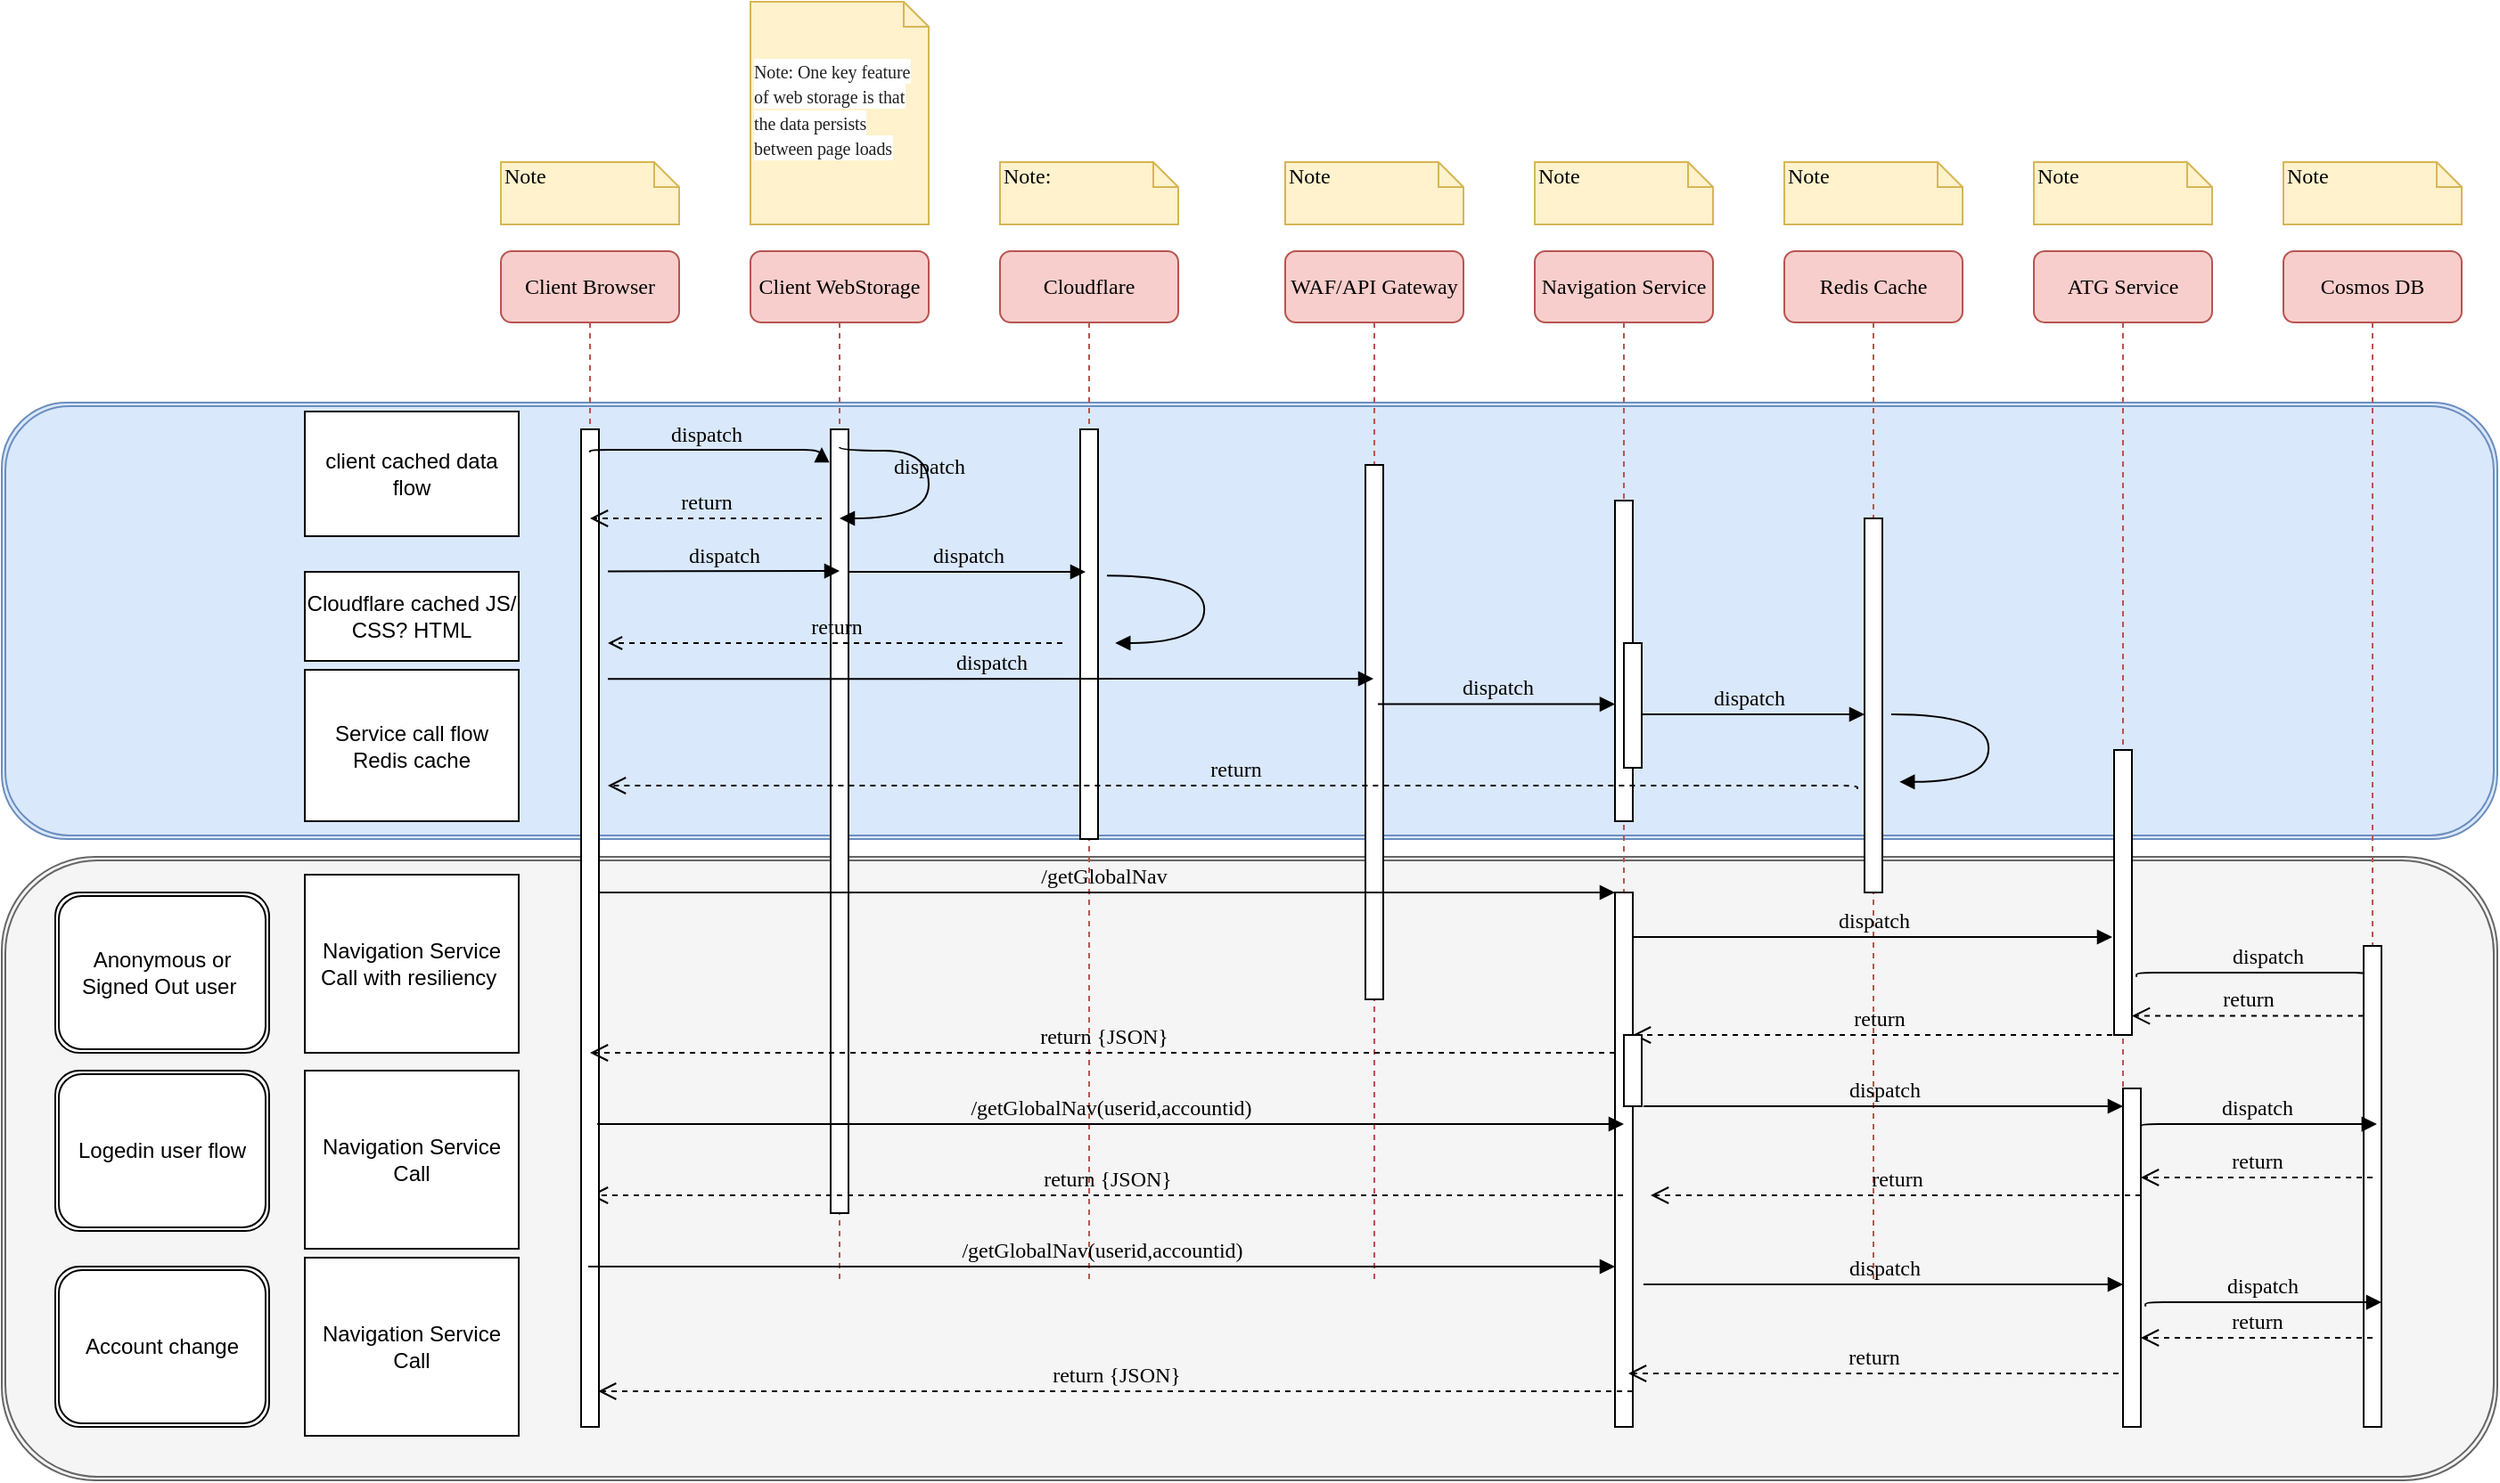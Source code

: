 <mxfile version="14.7.6" type="github">
  <diagram name="Page-1" id="13e1069c-82ec-6db2-03f1-153e76fe0fe0">
    <mxGraphModel dx="2583" dy="1631" grid="1" gridSize="10" guides="1" tooltips="1" connect="1" arrows="1" fold="1" page="1" pageScale="1" pageWidth="1100" pageHeight="850" background="none" math="0" shadow="0">
      <root>
        <mxCell id="0" />
        <mxCell id="1" parent="0" />
        <mxCell id="yelbldS1KdPnHRLMAt5i-46" value="" style="shape=ext;double=1;rounded=1;whiteSpace=wrap;html=1;verticalAlign=middle;fillColor=#f5f5f5;strokeColor=#666666;fontColor=#333333;" vertex="1" parent="1">
          <mxGeometry x="-320" y="420" width="1400" height="350" as="geometry" />
        </mxCell>
        <mxCell id="yelbldS1KdPnHRLMAt5i-44" value="" style="shape=ext;double=1;rounded=1;whiteSpace=wrap;html=1;verticalAlign=middle;fillColor=#dae8fc;strokeColor=#6c8ebf;" vertex="1" parent="1">
          <mxGeometry x="-320" y="165" width="1400" height="245" as="geometry" />
        </mxCell>
        <mxCell id="yelbldS1KdPnHRLMAt5i-15" value="" style="html=1;verticalAlign=bottom;endArrow=block;labelBackgroundColor=none;fontFamily=Verdana;fontSize=12;elbow=vertical;edgeStyle=orthogonalEdgeStyle;curved=1;entryX=1;entryY=0.286;entryPerimeter=0;exitX=1.038;exitY=0.345;exitPerimeter=0;" edge="1" parent="1">
          <mxGeometry x="-0.233" y="25" relative="1" as="geometry">
            <mxPoint x="300.0" y="262.08" as="sourcePoint" />
            <mxPoint x="304.62" y="300.0" as="targetPoint" />
            <Array as="points">
              <mxPoint x="354.62" y="261.98" />
              <mxPoint x="354.62" y="299.98" />
            </Array>
            <mxPoint as="offset" />
          </mxGeometry>
        </mxCell>
        <mxCell id="7baba1c4bc27f4b0-2" value="Cloudflare" style="shape=umlLifeline;perimeter=lifelinePerimeter;whiteSpace=wrap;html=1;container=1;collapsible=0;recursiveResize=0;outlineConnect=0;rounded=1;shadow=0;comic=0;labelBackgroundColor=none;strokeWidth=1;fontFamily=Verdana;fontSize=12;align=center;fillColor=#f8cecc;strokeColor=#b85450;" parent="1" vertex="1">
          <mxGeometry x="240" y="80" width="100" height="580" as="geometry" />
        </mxCell>
        <mxCell id="7baba1c4bc27f4b0-10" value="" style="html=1;points=[];perimeter=orthogonalPerimeter;rounded=0;shadow=0;comic=0;labelBackgroundColor=none;strokeWidth=1;fontFamily=Verdana;fontSize=12;align=center;" parent="7baba1c4bc27f4b0-2" vertex="1">
          <mxGeometry x="45" y="100" width="10" height="230" as="geometry" />
        </mxCell>
        <mxCell id="7baba1c4bc27f4b0-3" value="WAF/API Gateway" style="shape=umlLifeline;perimeter=lifelinePerimeter;whiteSpace=wrap;html=1;container=1;collapsible=0;recursiveResize=0;outlineConnect=0;rounded=1;shadow=0;comic=0;labelBackgroundColor=none;strokeWidth=1;fontFamily=Verdana;fontSize=12;align=center;fillColor=#f8cecc;strokeColor=#b85450;" parent="1" vertex="1">
          <mxGeometry x="400" y="80" width="100" height="580" as="geometry" />
        </mxCell>
        <mxCell id="7baba1c4bc27f4b0-13" value="" style="html=1;points=[];perimeter=orthogonalPerimeter;rounded=0;shadow=0;comic=0;labelBackgroundColor=none;strokeWidth=1;fontFamily=Verdana;fontSize=12;align=center;" parent="7baba1c4bc27f4b0-3" vertex="1">
          <mxGeometry x="45" y="120" width="10" height="300" as="geometry" />
        </mxCell>
        <mxCell id="7baba1c4bc27f4b0-4" value="Navigation Service" style="shape=umlLifeline;perimeter=lifelinePerimeter;whiteSpace=wrap;html=1;container=1;collapsible=0;recursiveResize=0;outlineConnect=0;rounded=1;shadow=0;comic=0;labelBackgroundColor=none;strokeWidth=1;fontFamily=Verdana;fontSize=12;align=center;fillColor=#f8cecc;strokeColor=#b85450;" parent="1" vertex="1">
          <mxGeometry x="540" y="80" width="100" height="580" as="geometry" />
        </mxCell>
        <mxCell id="7baba1c4bc27f4b0-5" value="Redis Cache" style="shape=umlLifeline;perimeter=lifelinePerimeter;whiteSpace=wrap;html=1;container=1;collapsible=0;recursiveResize=0;outlineConnect=0;rounded=1;shadow=0;comic=0;labelBackgroundColor=none;strokeWidth=1;fontFamily=Verdana;fontSize=12;align=center;fillColor=#f8cecc;strokeColor=#b85450;" parent="1" vertex="1">
          <mxGeometry x="680" y="80" width="100" height="580" as="geometry" />
        </mxCell>
        <mxCell id="7baba1c4bc27f4b0-6" value="ATG Service" style="shape=umlLifeline;perimeter=lifelinePerimeter;whiteSpace=wrap;html=1;container=1;collapsible=0;recursiveResize=0;outlineConnect=0;rounded=1;shadow=0;comic=0;labelBackgroundColor=none;strokeWidth=1;fontFamily=Verdana;fontSize=12;align=center;fillColor=#f8cecc;strokeColor=#b85450;" parent="1" vertex="1">
          <mxGeometry x="820" y="80" width="100" height="580" as="geometry" />
        </mxCell>
        <mxCell id="7baba1c4bc27f4b0-7" value="Cosmos DB" style="shape=umlLifeline;perimeter=lifelinePerimeter;whiteSpace=wrap;html=1;container=1;collapsible=0;recursiveResize=0;outlineConnect=0;rounded=1;shadow=0;comic=0;labelBackgroundColor=none;strokeWidth=1;fontFamily=Verdana;fontSize=12;align=center;fillColor=#f8cecc;strokeColor=#b85450;" parent="1" vertex="1">
          <mxGeometry x="960" y="80" width="100" height="580" as="geometry" />
        </mxCell>
        <mxCell id="7baba1c4bc27f4b0-8" value="Client WebStorage" style="shape=umlLifeline;perimeter=lifelinePerimeter;whiteSpace=wrap;html=1;container=1;collapsible=0;recursiveResize=0;outlineConnect=0;rounded=1;shadow=0;comic=0;labelBackgroundColor=none;strokeWidth=1;fontFamily=Verdana;fontSize=12;align=center;fillColor=#f8cecc;strokeColor=#b85450;" parent="1" vertex="1">
          <mxGeometry x="100" y="80" width="100" height="580" as="geometry" />
        </mxCell>
        <mxCell id="7baba1c4bc27f4b0-9" value="" style="html=1;points=[];perimeter=orthogonalPerimeter;rounded=0;shadow=0;comic=0;labelBackgroundColor=none;strokeWidth=1;fontFamily=Verdana;fontSize=12;align=center;" parent="7baba1c4bc27f4b0-8" vertex="1">
          <mxGeometry x="45" y="100" width="10" height="440" as="geometry" />
        </mxCell>
        <mxCell id="7baba1c4bc27f4b0-16" value="" style="html=1;points=[];perimeter=orthogonalPerimeter;rounded=0;shadow=0;comic=0;labelBackgroundColor=none;strokeWidth=1;fontFamily=Verdana;fontSize=12;align=center;" parent="1" vertex="1">
          <mxGeometry x="585" y="220" width="10" height="180" as="geometry" />
        </mxCell>
        <mxCell id="7baba1c4bc27f4b0-17" value="dispatch" style="html=1;verticalAlign=bottom;endArrow=block;labelBackgroundColor=none;fontFamily=Verdana;fontSize=12;edgeStyle=elbowEdgeStyle;elbow=vertical;entryX=0.5;entryY=0.115;entryDx=0;entryDy=0;entryPerimeter=0;exitX=1.257;exitY=0.796;exitDx=0;exitDy=0;exitPerimeter=0;" parent="1" source="yelbldS1KdPnHRLMAt5i-22" target="7baba1c4bc27f4b0-25" edge="1">
          <mxGeometry relative="1" as="geometry">
            <mxPoint x="510" y="220" as="sourcePoint" />
            <Array as="points">
              <mxPoint x="900" y="485" />
              <mxPoint x="870" y="355" />
              <mxPoint x="550" y="210" />
              <mxPoint x="460" y="220" />
            </Array>
            <mxPoint x="980" y="453" as="targetPoint" />
          </mxGeometry>
        </mxCell>
        <mxCell id="7baba1c4bc27f4b0-19" value="" style="html=1;points=[];perimeter=orthogonalPerimeter;rounded=0;shadow=0;comic=0;labelBackgroundColor=none;strokeWidth=1;fontFamily=Verdana;fontSize=12;align=center;" parent="1" vertex="1">
          <mxGeometry x="725" y="230" width="10" height="210" as="geometry" />
        </mxCell>
        <mxCell id="7baba1c4bc27f4b0-20" value="dispatch" style="html=1;verticalAlign=bottom;endArrow=block;labelBackgroundColor=none;fontFamily=Verdana;fontSize=12;edgeStyle=elbowEdgeStyle;elbow=vertical;" parent="1" source="7baba1c4bc27f4b0-16" edge="1">
          <mxGeometry relative="1" as="geometry">
            <mxPoint x="650" y="230" as="sourcePoint" />
            <mxPoint x="725" y="340" as="targetPoint" />
            <Array as="points">
              <mxPoint x="650" y="340" />
            </Array>
          </mxGeometry>
        </mxCell>
        <mxCell id="7baba1c4bc27f4b0-22" value="" style="html=1;points=[];perimeter=orthogonalPerimeter;rounded=0;shadow=0;comic=0;labelBackgroundColor=none;strokeWidth=1;fontFamily=Verdana;fontSize=12;align=center;" parent="1" vertex="1">
          <mxGeometry x="585" y="440" width="10" height="300" as="geometry" />
        </mxCell>
        <mxCell id="7baba1c4bc27f4b0-23" value="/getGlobalNav" style="html=1;verticalAlign=bottom;endArrow=block;entryX=0;entryY=0;labelBackgroundColor=none;fontFamily=Verdana;fontSize=12;" parent="1" source="yelbldS1KdPnHRLMAt5i-2" target="7baba1c4bc27f4b0-22" edge="1">
          <mxGeometry relative="1" as="geometry">
            <mxPoint x="510" y="420" as="sourcePoint" />
          </mxGeometry>
        </mxCell>
        <mxCell id="7baba1c4bc27f4b0-25" value="" style="html=1;points=[];perimeter=orthogonalPerimeter;rounded=0;shadow=0;comic=0;labelBackgroundColor=none;strokeColor=#000000;strokeWidth=1;fillColor=#FFFFFF;fontFamily=Verdana;fontSize=12;fontColor=#000000;align=center;" parent="1" vertex="1">
          <mxGeometry x="1005" y="470" width="10" height="270" as="geometry" />
        </mxCell>
        <mxCell id="7baba1c4bc27f4b0-26" value="dispatch" style="html=1;verticalAlign=bottom;endArrow=block;labelBackgroundColor=none;fontFamily=Verdana;fontSize=12;" parent="1" source="7baba1c4bc27f4b0-22" edge="1">
          <mxGeometry relative="1" as="geometry">
            <mxPoint x="930" y="340" as="sourcePoint" />
            <mxPoint x="864" y="465" as="targetPoint" />
            <Array as="points">
              <mxPoint x="740" y="465" />
            </Array>
          </mxGeometry>
        </mxCell>
        <mxCell id="7baba1c4bc27f4b0-27" value="return" style="html=1;verticalAlign=bottom;endArrow=open;dashed=1;endSize=8;labelBackgroundColor=none;fontFamily=Verdana;fontSize=12;" parent="1" target="7baba1c4bc27f4b0-22" edge="1">
          <mxGeometry relative="1" as="geometry">
            <mxPoint x="930" y="416" as="targetPoint" />
            <mxPoint x="870" y="520" as="sourcePoint" />
            <Array as="points">
              <mxPoint x="760" y="520" />
            </Array>
          </mxGeometry>
        </mxCell>
        <mxCell id="7baba1c4bc27f4b0-28" value="" style="html=1;points=[];perimeter=orthogonalPerimeter;rounded=0;shadow=0;comic=0;labelBackgroundColor=none;strokeWidth=1;fontFamily=Verdana;fontSize=12;align=center;" parent="1" vertex="1">
          <mxGeometry x="870" y="550" width="10" height="190" as="geometry" />
        </mxCell>
        <mxCell id="7baba1c4bc27f4b0-30" value="return {JSON}" style="html=1;verticalAlign=bottom;endArrow=open;dashed=1;endSize=8;labelBackgroundColor=none;fontFamily=Verdana;fontSize=12;edgeStyle=elbowEdgeStyle;elbow=vertical;" parent="1" source="7baba1c4bc27f4b0-4" target="yelbldS1KdPnHRLMAt5i-2" edge="1">
          <mxGeometry relative="1" as="geometry">
            <mxPoint x="800" y="626" as="targetPoint" />
            <Array as="points">
              <mxPoint x="230" y="610" />
              <mxPoint x="570" y="600" />
            </Array>
          </mxGeometry>
        </mxCell>
        <mxCell id="7baba1c4bc27f4b0-11" value="dispatch" style="html=1;verticalAlign=bottom;endArrow=block;labelBackgroundColor=none;fontFamily=Verdana;fontSize=12;edgeStyle=elbowEdgeStyle;elbow=vertical;" parent="1" source="7baba1c4bc27f4b0-9" edge="1">
          <mxGeometry relative="1" as="geometry">
            <mxPoint x="220" y="190" as="sourcePoint" />
            <mxPoint x="288" y="260" as="targetPoint" />
            <Array as="points">
              <mxPoint x="240" y="260" />
              <mxPoint x="180" y="200" />
            </Array>
          </mxGeometry>
        </mxCell>
        <mxCell id="7baba1c4bc27f4b0-34" value="" style="html=1;points=[];perimeter=orthogonalPerimeter;rounded=0;shadow=0;comic=0;labelBackgroundColor=none;strokeWidth=1;fontFamily=Verdana;fontSize=12;align=center;" parent="1" vertex="1">
          <mxGeometry x="590" y="300" width="10" height="70" as="geometry" />
        </mxCell>
        <mxCell id="7baba1c4bc27f4b0-37" value="" style="html=1;points=[];perimeter=orthogonalPerimeter;rounded=0;shadow=0;comic=0;labelBackgroundColor=none;strokeWidth=1;fontFamily=Verdana;fontSize=12;align=center;" parent="1" vertex="1">
          <mxGeometry x="590" y="520" width="10" height="40" as="geometry" />
        </mxCell>
        <mxCell id="7baba1c4bc27f4b0-40" value="&lt;span style=&quot;color: rgb(33 , 33 , 33) ; font-family: &amp;#34;arial&amp;#34; , , sans-serif ; letter-spacing: -0.044px ; background-color: rgb(255 , 255 , 255)&quot;&gt;&lt;font style=&quot;font-size: 10px&quot;&gt;Note: One key feature of web storage is that the data persists between page loads&lt;/font&gt;&lt;/span&gt;" style="shape=note;whiteSpace=wrap;html=1;size=14;verticalAlign=middle;align=left;spacingTop=-6;rounded=0;shadow=0;comic=0;labelBackgroundColor=none;strokeWidth=1;fontFamily=Verdana;fontSize=12;fillColor=#fff2cc;strokeColor=#d6b656;" parent="1" vertex="1">
          <mxGeometry x="100" y="-60" width="100" height="125" as="geometry" />
        </mxCell>
        <mxCell id="7baba1c4bc27f4b0-41" value="Note:&amp;nbsp;" style="shape=note;whiteSpace=wrap;html=1;size=14;verticalAlign=top;align=left;spacingTop=-6;rounded=0;shadow=0;comic=0;labelBackgroundColor=none;strokeWidth=1;fontFamily=Verdana;fontSize=12;fillColor=#fff2cc;strokeColor=#d6b656;" parent="1" vertex="1">
          <mxGeometry x="240" y="30" width="100" height="35" as="geometry" />
        </mxCell>
        <mxCell id="7baba1c4bc27f4b0-42" value="Note" style="shape=note;whiteSpace=wrap;html=1;size=14;verticalAlign=top;align=left;spacingTop=-6;rounded=0;shadow=0;comic=0;labelBackgroundColor=none;strokeWidth=1;fontFamily=Verdana;fontSize=12;fillColor=#fff2cc;strokeColor=#d6b656;" parent="1" vertex="1">
          <mxGeometry x="400" y="30" width="100" height="35" as="geometry" />
        </mxCell>
        <mxCell id="7baba1c4bc27f4b0-43" value="Note" style="shape=note;whiteSpace=wrap;html=1;size=14;verticalAlign=top;align=left;spacingTop=-6;rounded=0;shadow=0;comic=0;labelBackgroundColor=none;strokeWidth=1;fontFamily=Verdana;fontSize=12;fillColor=#fff2cc;strokeColor=#d6b656;" parent="1" vertex="1">
          <mxGeometry x="540" y="30" width="100" height="35" as="geometry" />
        </mxCell>
        <mxCell id="7baba1c4bc27f4b0-44" value="Note" style="shape=note;whiteSpace=wrap;html=1;size=14;verticalAlign=top;align=left;spacingTop=-6;rounded=0;shadow=0;comic=0;labelBackgroundColor=none;strokeWidth=1;fontFamily=Verdana;fontSize=12;fillColor=#fff2cc;strokeColor=#d6b656;" parent="1" vertex="1">
          <mxGeometry x="680" y="30" width="100" height="35" as="geometry" />
        </mxCell>
        <mxCell id="7baba1c4bc27f4b0-45" value="Note" style="shape=note;whiteSpace=wrap;html=1;size=14;verticalAlign=top;align=left;spacingTop=-6;rounded=0;shadow=0;comic=0;labelBackgroundColor=none;strokeWidth=1;fontFamily=Verdana;fontSize=12;fillColor=#fff2cc;strokeColor=#d6b656;" parent="1" vertex="1">
          <mxGeometry x="820" y="30" width="100" height="35" as="geometry" />
        </mxCell>
        <mxCell id="7baba1c4bc27f4b0-46" value="Note" style="shape=note;whiteSpace=wrap;html=1;size=14;verticalAlign=top;align=left;spacingTop=-6;rounded=0;shadow=0;comic=0;labelBackgroundColor=none;strokeWidth=1;fontFamily=Verdana;fontSize=12;fillColor=#fff2cc;strokeColor=#d6b656;" parent="1" vertex="1">
          <mxGeometry x="960" y="30" width="100" height="35" as="geometry" />
        </mxCell>
        <mxCell id="yelbldS1KdPnHRLMAt5i-1" value="Anonymous or Signed Out user&amp;nbsp;" style="shape=ext;double=1;rounded=1;whiteSpace=wrap;html=1;" vertex="1" parent="1">
          <mxGeometry x="-290" y="440" width="120" height="90" as="geometry" />
        </mxCell>
        <mxCell id="yelbldS1KdPnHRLMAt5i-2" value="Client Browser" style="shape=umlLifeline;perimeter=lifelinePerimeter;whiteSpace=wrap;html=1;container=1;collapsible=0;recursiveResize=0;outlineConnect=0;rounded=1;shadow=0;comic=0;labelBackgroundColor=none;strokeWidth=1;fontFamily=Verdana;fontSize=12;align=center;fillColor=#f8cecc;strokeColor=#b85450;" vertex="1" parent="1">
          <mxGeometry x="-40" y="80" width="100" height="660" as="geometry" />
        </mxCell>
        <mxCell id="yelbldS1KdPnHRLMAt5i-3" value="" style="html=1;points=[];perimeter=orthogonalPerimeter;rounded=0;shadow=0;comic=0;labelBackgroundColor=none;strokeWidth=1;fontFamily=Verdana;fontSize=12;align=center;" vertex="1" parent="yelbldS1KdPnHRLMAt5i-2">
          <mxGeometry x="45" y="100" width="10" height="560" as="geometry" />
        </mxCell>
        <mxCell id="yelbldS1KdPnHRLMAt5i-4" value="Note" style="shape=note;whiteSpace=wrap;html=1;size=14;verticalAlign=top;align=left;spacingTop=-6;rounded=0;shadow=0;comic=0;labelBackgroundColor=none;strokeWidth=1;fontFamily=Verdana;fontSize=12;fillColor=#fff2cc;strokeColor=#d6b656;" vertex="1" parent="1">
          <mxGeometry x="-40" y="30" width="100" height="35" as="geometry" />
        </mxCell>
        <mxCell id="yelbldS1KdPnHRLMAt5i-5" value="dispatch" style="html=1;verticalAlign=bottom;endArrow=block;labelBackgroundColor=none;fontFamily=Verdana;fontSize=12;edgeStyle=elbowEdgeStyle;elbow=vertical;exitX=0.5;exitY=0.023;exitDx=0;exitDy=0;exitPerimeter=0;" edge="1" parent="1" source="yelbldS1KdPnHRLMAt5i-3">
          <mxGeometry relative="1" as="geometry">
            <mxPoint x="20" y="190.429" as="sourcePoint" />
            <mxPoint x="140" y="190" as="targetPoint" />
          </mxGeometry>
        </mxCell>
        <mxCell id="yelbldS1KdPnHRLMAt5i-6" value="return" style="html=1;verticalAlign=bottom;endArrow=open;dashed=1;endSize=8;labelBackgroundColor=none;fontFamily=Verdana;fontSize=12;edgeStyle=elbowEdgeStyle;elbow=vertical;exitX=-0.4;exitY=0.724;exitDx=0;exitDy=0;exitPerimeter=0;" edge="1" parent="1" source="7baba1c4bc27f4b0-19">
          <mxGeometry relative="1" as="geometry">
            <mxPoint x="20" y="380" as="targetPoint" />
            <Array as="points">
              <mxPoint x="800" y="380" />
              <mxPoint x="830" y="380" />
            </Array>
            <mxPoint x="860" y="380" as="sourcePoint" />
          </mxGeometry>
        </mxCell>
        <mxCell id="yelbldS1KdPnHRLMAt5i-7" value="dispatch" style="html=1;verticalAlign=bottom;endArrow=block;labelBackgroundColor=none;fontFamily=Verdana;fontSize=12;elbow=vertical;edgeStyle=orthogonalEdgeStyle;curved=1;entryX=1;entryY=0.286;entryPerimeter=0;" edge="1" parent="1">
          <mxGeometry relative="1" as="geometry">
            <mxPoint x="150" y="190" as="sourcePoint" />
            <mxPoint x="150" y="230.0" as="targetPoint" />
            <Array as="points">
              <mxPoint x="200" y="191.98" />
              <mxPoint x="200" y="229.98" />
            </Array>
          </mxGeometry>
        </mxCell>
        <mxCell id="yelbldS1KdPnHRLMAt5i-8" value="client cached data flow" style="rounded=0;whiteSpace=wrap;html=1;verticalAlign=middle;" vertex="1" parent="1">
          <mxGeometry x="-150" y="170" width="120" height="70" as="geometry" />
        </mxCell>
        <mxCell id="yelbldS1KdPnHRLMAt5i-9" value="return" style="html=1;verticalAlign=bottom;endArrow=open;dashed=1;endSize=8;labelBackgroundColor=none;fontFamily=Verdana;fontSize=12;edgeStyle=elbowEdgeStyle;elbow=vertical;" edge="1" parent="1">
          <mxGeometry relative="1" as="geometry">
            <mxPoint x="10" y="230.0" as="targetPoint" />
            <Array as="points">
              <mxPoint x="85" y="230" />
              <mxPoint x="115" y="230" />
            </Array>
            <mxPoint x="140" y="230.0" as="sourcePoint" />
          </mxGeometry>
        </mxCell>
        <mxCell id="yelbldS1KdPnHRLMAt5i-10" value="Cloudflare cached JS/ CSS? HTML" style="rounded=0;whiteSpace=wrap;html=1;verticalAlign=middle;" vertex="1" parent="1">
          <mxGeometry x="-150" y="260" width="120" height="50" as="geometry" />
        </mxCell>
        <mxCell id="yelbldS1KdPnHRLMAt5i-11" value="dispatch" style="html=1;verticalAlign=bottom;endArrow=block;labelBackgroundColor=none;fontFamily=Verdana;fontSize=12;edgeStyle=elbowEdgeStyle;elbow=vertical;exitX=0.5;exitY=0.023;exitDx=0;exitDy=0;exitPerimeter=0;" edge="1" parent="1">
          <mxGeometry relative="1" as="geometry">
            <mxPoint x="20" y="259.7" as="sourcePoint" />
            <mxPoint x="150" y="259.58" as="targetPoint" />
          </mxGeometry>
        </mxCell>
        <mxCell id="yelbldS1KdPnHRLMAt5i-16" value="return" style="html=1;verticalAlign=bottom;endArrow=open;dashed=1;labelBackgroundColor=none;fontFamily=Verdana;fontSize=12;edgeStyle=elbowEdgeStyle;elbow=vertical;" edge="1" parent="1">
          <mxGeometry relative="1" as="geometry">
            <mxPoint x="20" y="300" as="targetPoint" />
            <Array as="points" />
            <mxPoint x="275" y="300" as="sourcePoint" />
          </mxGeometry>
        </mxCell>
        <mxCell id="yelbldS1KdPnHRLMAt5i-17" value="Service call flow Redis cache" style="rounded=0;whiteSpace=wrap;html=1;verticalAlign=middle;" vertex="1" parent="1">
          <mxGeometry x="-150" y="315" width="120" height="85" as="geometry" />
        </mxCell>
        <mxCell id="yelbldS1KdPnHRLMAt5i-19" value="dispatch" style="html=1;verticalAlign=bottom;endArrow=block;labelBackgroundColor=none;fontFamily=Verdana;fontSize=12;edgeStyle=elbowEdgeStyle;elbow=vertical;exitX=0.5;exitY=0.023;exitDx=0;exitDy=0;exitPerimeter=0;" edge="1" parent="1" target="7baba1c4bc27f4b0-3">
          <mxGeometry relative="1" as="geometry">
            <mxPoint x="20" y="320.12" as="sourcePoint" />
            <mxPoint x="150" y="320.0" as="targetPoint" />
          </mxGeometry>
        </mxCell>
        <mxCell id="yelbldS1KdPnHRLMAt5i-20" value="dispatch" style="html=1;verticalAlign=bottom;endArrow=block;labelBackgroundColor=none;fontFamily=Verdana;fontSize=12;edgeStyle=elbowEdgeStyle;elbow=vertical;" edge="1" parent="1">
          <mxGeometry relative="1" as="geometry">
            <mxPoint x="452" y="334.29" as="sourcePoint" />
            <mxPoint x="585" y="334.29" as="targetPoint" />
            <Array as="points">
              <mxPoint x="537" y="334.29" />
              <mxPoint x="477" y="274.29" />
            </Array>
          </mxGeometry>
        </mxCell>
        <mxCell id="yelbldS1KdPnHRLMAt5i-22" value="" style="html=1;points=[];perimeter=orthogonalPerimeter;rounded=0;shadow=0;comic=0;labelBackgroundColor=none;strokeWidth=1;fontFamily=Verdana;fontSize=12;align=center;" vertex="1" parent="1">
          <mxGeometry x="865" y="360" width="10" height="160" as="geometry" />
        </mxCell>
        <mxCell id="yelbldS1KdPnHRLMAt5i-23" value="" style="html=1;verticalAlign=bottom;endArrow=block;labelBackgroundColor=none;fontFamily=Verdana;fontSize=12;elbow=vertical;edgeStyle=orthogonalEdgeStyle;curved=1;entryX=1;entryY=0.286;entryPerimeter=0;exitX=1.038;exitY=0.345;exitPerimeter=0;" edge="1" parent="1">
          <mxGeometry x="-0.233" y="25" relative="1" as="geometry">
            <mxPoint x="740" y="340.0" as="sourcePoint" />
            <mxPoint x="744.62" y="377.92" as="targetPoint" />
            <Array as="points">
              <mxPoint x="794.62" y="339.9" />
              <mxPoint x="794.62" y="377.9" />
            </Array>
            <mxPoint as="offset" />
          </mxGeometry>
        </mxCell>
        <mxCell id="yelbldS1KdPnHRLMAt5i-25" value="Navigation Service Call with resiliency&amp;nbsp;" style="rounded=0;whiteSpace=wrap;html=1;verticalAlign=middle;" vertex="1" parent="1">
          <mxGeometry x="-150" y="430" width="120" height="100" as="geometry" />
        </mxCell>
        <mxCell id="yelbldS1KdPnHRLMAt5i-26" value="return" style="html=1;verticalAlign=bottom;endArrow=open;dashed=1;endSize=8;labelBackgroundColor=none;fontFamily=Verdana;fontSize=12;edgeStyle=elbowEdgeStyle;elbow=vertical;" edge="1" parent="1">
          <mxGeometry relative="1" as="geometry">
            <mxPoint x="875" y="509.29" as="targetPoint" />
            <Array as="points">
              <mxPoint x="950" y="509.29" />
              <mxPoint x="980" y="509.29" />
            </Array>
            <mxPoint x="1005" y="509.29" as="sourcePoint" />
          </mxGeometry>
        </mxCell>
        <mxCell id="yelbldS1KdPnHRLMAt5i-27" value="return {JSON}" style="html=1;verticalAlign=bottom;endArrow=open;dashed=1;endSize=8;labelBackgroundColor=none;fontFamily=Verdana;fontSize=12;edgeStyle=elbowEdgeStyle;elbow=vertical;" edge="1" parent="1">
          <mxGeometry relative="1" as="geometry">
            <mxPoint x="10" y="530" as="targetPoint" />
            <Array as="points">
              <mxPoint x="285" y="530" />
            </Array>
            <mxPoint x="585" y="530" as="sourcePoint" />
          </mxGeometry>
        </mxCell>
        <mxCell id="yelbldS1KdPnHRLMAt5i-28" value="Logedin user flow" style="shape=ext;double=1;rounded=1;whiteSpace=wrap;html=1;" vertex="1" parent="1">
          <mxGeometry x="-290" y="540" width="120" height="90" as="geometry" />
        </mxCell>
        <mxCell id="yelbldS1KdPnHRLMAt5i-29" value="dispatch" style="html=1;verticalAlign=bottom;endArrow=block;labelBackgroundColor=none;fontFamily=Verdana;fontSize=12;" edge="1" parent="1">
          <mxGeometry relative="1" as="geometry">
            <mxPoint x="601" y="560" as="sourcePoint" />
            <mxPoint x="870.0" y="560" as="targetPoint" />
            <Array as="points">
              <mxPoint x="746" y="560" />
            </Array>
          </mxGeometry>
        </mxCell>
        <mxCell id="yelbldS1KdPnHRLMAt5i-30" value="dispatch" style="html=1;verticalAlign=bottom;endArrow=block;labelBackgroundColor=none;fontFamily=Verdana;fontSize=12;edgeStyle=elbowEdgeStyle;elbow=vertical;entryX=0.5;entryY=0.115;entryDx=0;entryDy=0;entryPerimeter=0;exitX=1.257;exitY=0.796;exitDx=0;exitDy=0;exitPerimeter=0;" edge="1" parent="1">
          <mxGeometry relative="1" as="geometry">
            <mxPoint x="880.0" y="572.41" as="sourcePoint" />
            <Array as="points">
              <mxPoint x="902.43" y="570.05" />
              <mxPoint x="872.43" y="440.05" />
              <mxPoint x="552.43" y="295.05" />
              <mxPoint x="462.43" y="305.05" />
            </Array>
            <mxPoint x="1012.43" y="570.0" as="targetPoint" />
          </mxGeometry>
        </mxCell>
        <mxCell id="yelbldS1KdPnHRLMAt5i-31" value="return" style="html=1;verticalAlign=bottom;endArrow=open;dashed=1;endSize=8;labelBackgroundColor=none;fontFamily=Verdana;fontSize=12;edgeStyle=elbowEdgeStyle;elbow=vertical;" edge="1" parent="1">
          <mxGeometry relative="1" as="geometry">
            <mxPoint x="880" y="600" as="targetPoint" />
            <Array as="points">
              <mxPoint x="955" y="600" />
              <mxPoint x="985" y="600" />
            </Array>
            <mxPoint x="1010" y="600" as="sourcePoint" />
          </mxGeometry>
        </mxCell>
        <mxCell id="yelbldS1KdPnHRLMAt5i-32" value="return" style="html=1;verticalAlign=bottom;endArrow=open;dashed=1;endSize=8;labelBackgroundColor=none;fontFamily=Verdana;fontSize=12;" edge="1" parent="1">
          <mxGeometry relative="1" as="geometry">
            <mxPoint x="605" y="610" as="targetPoint" />
            <mxPoint x="880" y="610" as="sourcePoint" />
            <Array as="points">
              <mxPoint x="770" y="610" />
            </Array>
          </mxGeometry>
        </mxCell>
        <mxCell id="yelbldS1KdPnHRLMAt5i-33" value="Account change" style="shape=ext;double=1;rounded=1;whiteSpace=wrap;html=1;" vertex="1" parent="1">
          <mxGeometry x="-290" y="650" width="120" height="90" as="geometry" />
        </mxCell>
        <mxCell id="yelbldS1KdPnHRLMAt5i-35" value="/getGlobalNav(userid,accountid)" style="html=1;verticalAlign=bottom;endArrow=block;entryX=0;entryY=0;labelBackgroundColor=none;fontFamily=Verdana;fontSize=12;" edge="1" parent="1">
          <mxGeometry relative="1" as="geometry">
            <mxPoint x="14.071" y="570.0" as="sourcePoint" />
            <mxPoint x="590" y="570.0" as="targetPoint" />
          </mxGeometry>
        </mxCell>
        <mxCell id="yelbldS1KdPnHRLMAt5i-36" value="/getGlobalNav(userid,accountid)" style="html=1;verticalAlign=bottom;endArrow=block;entryX=0;entryY=0;labelBackgroundColor=none;fontFamily=Verdana;fontSize=12;" edge="1" parent="1">
          <mxGeometry relative="1" as="geometry">
            <mxPoint x="9.071" y="650.0" as="sourcePoint" />
            <mxPoint x="585" y="650.0" as="targetPoint" />
          </mxGeometry>
        </mxCell>
        <mxCell id="yelbldS1KdPnHRLMAt5i-37" value="dispatch" style="html=1;verticalAlign=bottom;endArrow=block;labelBackgroundColor=none;fontFamily=Verdana;fontSize=12;" edge="1" parent="1">
          <mxGeometry relative="1" as="geometry">
            <mxPoint x="601" y="660" as="sourcePoint" />
            <mxPoint x="870.0" y="660" as="targetPoint" />
            <Array as="points">
              <mxPoint x="746" y="660" />
            </Array>
          </mxGeometry>
        </mxCell>
        <mxCell id="yelbldS1KdPnHRLMAt5i-38" value="dispatch" style="html=1;verticalAlign=bottom;endArrow=block;labelBackgroundColor=none;fontFamily=Verdana;fontSize=12;edgeStyle=elbowEdgeStyle;elbow=vertical;entryX=0.5;entryY=0.115;entryDx=0;entryDy=0;entryPerimeter=0;exitX=1.257;exitY=0.796;exitDx=0;exitDy=0;exitPerimeter=0;" edge="1" parent="1">
          <mxGeometry relative="1" as="geometry">
            <mxPoint x="882.57" y="672.41" as="sourcePoint" />
            <Array as="points">
              <mxPoint x="905" y="670.05" />
              <mxPoint x="875" y="540.05" />
              <mxPoint x="555" y="395.05" />
              <mxPoint x="465" y="405.05" />
            </Array>
            <mxPoint x="1015.0" y="670" as="targetPoint" />
          </mxGeometry>
        </mxCell>
        <mxCell id="yelbldS1KdPnHRLMAt5i-39" value="return" style="html=1;verticalAlign=bottom;endArrow=open;dashed=1;endSize=8;labelBackgroundColor=none;fontFamily=Verdana;fontSize=12;edgeStyle=elbowEdgeStyle;elbow=vertical;" edge="1" parent="1">
          <mxGeometry relative="1" as="geometry">
            <mxPoint x="880" y="690" as="targetPoint" />
            <Array as="points">
              <mxPoint x="955" y="690" />
              <mxPoint x="985" y="690" />
            </Array>
            <mxPoint x="1010" y="690" as="sourcePoint" />
          </mxGeometry>
        </mxCell>
        <mxCell id="yelbldS1KdPnHRLMAt5i-40" value="return" style="html=1;verticalAlign=bottom;endArrow=open;dashed=1;endSize=8;labelBackgroundColor=none;fontFamily=Verdana;fontSize=12;" edge="1" parent="1">
          <mxGeometry relative="1" as="geometry">
            <mxPoint x="592.5" y="710" as="targetPoint" />
            <mxPoint x="867.5" y="710" as="sourcePoint" />
            <Array as="points">
              <mxPoint x="757.5" y="710" />
            </Array>
          </mxGeometry>
        </mxCell>
        <mxCell id="yelbldS1KdPnHRLMAt5i-41" value="return {JSON}" style="html=1;verticalAlign=bottom;endArrow=open;dashed=1;endSize=8;labelBackgroundColor=none;fontFamily=Verdana;fontSize=12;edgeStyle=elbowEdgeStyle;elbow=vertical;" edge="1" parent="1">
          <mxGeometry relative="1" as="geometry">
            <mxPoint x="14.571" y="720" as="targetPoint" />
            <Array as="points">
              <mxPoint x="235.5" y="720" />
              <mxPoint x="575.5" y="710" />
            </Array>
            <mxPoint x="595" y="720" as="sourcePoint" />
          </mxGeometry>
        </mxCell>
        <mxCell id="yelbldS1KdPnHRLMAt5i-42" value="Navigation Service Call" style="rounded=0;whiteSpace=wrap;html=1;verticalAlign=middle;" vertex="1" parent="1">
          <mxGeometry x="-150" y="540" width="120" height="100" as="geometry" />
        </mxCell>
        <mxCell id="yelbldS1KdPnHRLMAt5i-43" value="Navigation Service Call" style="rounded=0;whiteSpace=wrap;html=1;verticalAlign=middle;" vertex="1" parent="1">
          <mxGeometry x="-150" y="645" width="120" height="100" as="geometry" />
        </mxCell>
      </root>
    </mxGraphModel>
  </diagram>
</mxfile>
